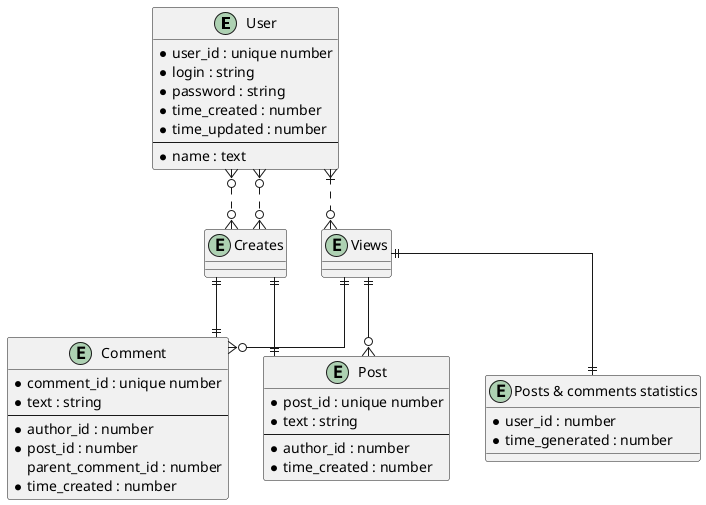 @startuml

skinparam linetype ortho

entity "User" as e01 {
  *user_id : unique number
  *login : string
  *password : string
  *time_created : number
  *time_updated : number
  --
  *name : text
}

entity "Creates" as e02 {
}

entity "Views" as e06 {
}

entity "Post" as e03 {
  *post_id : unique number
  *text : string
  --
  *author_id : number
  *time_created : number
}

entity "Comment" as e05 {
  *comment_id : unique number
  *text : string
  --
  *author_id : number
  *post_id : number
  parent_comment_id : number
  *time_created : number
}

entity "Posts & comments statistics" as e07 {
  *user_id : number
  *time_generated : number
}

e01 }o..o{ e02
e02 ||--|| e03
e01 }o..o{ e02
e02 ||--|| e05
e01 }|..o{ e06
e06 ||--o{ e03
e06 ||--o{ e05
e06 ||--|| e07

@enduml